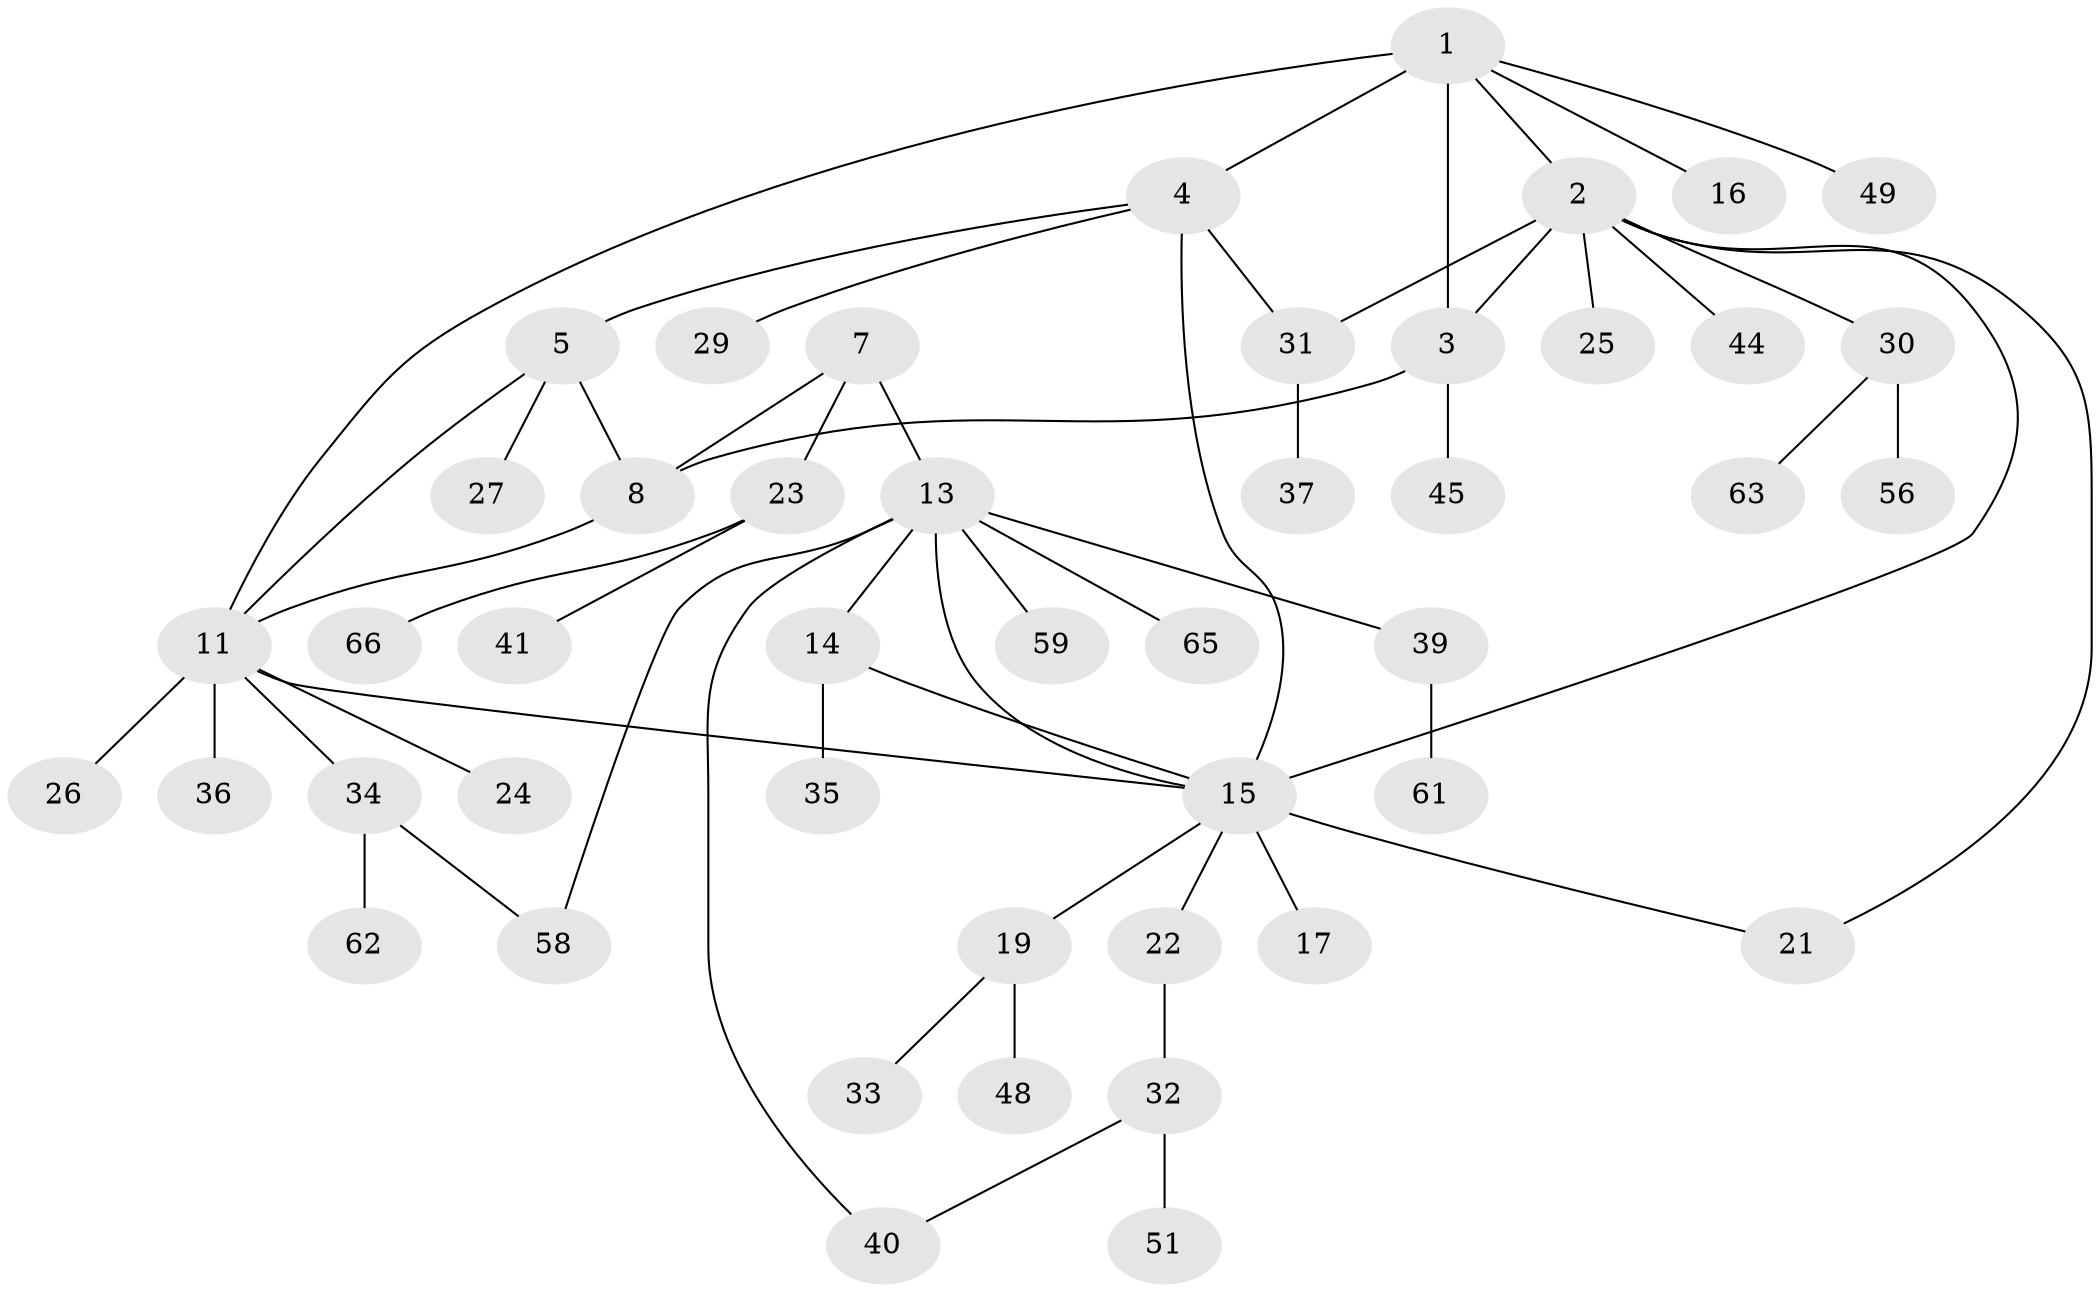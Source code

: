 // Generated by graph-tools (version 1.1) at 2025/24/03/03/25 07:24:16]
// undirected, 46 vertices, 57 edges
graph export_dot {
graph [start="1"]
  node [color=gray90,style=filled];
  1 [super="+10"];
  2 [super="+20"];
  3 [super="+43"];
  4 [super="+38"];
  5 [super="+6"];
  7 [super="+9"];
  8 [super="+64"];
  11 [super="+12"];
  13 [super="+57"];
  14;
  15 [super="+18"];
  16;
  17;
  19 [super="+28"];
  21 [super="+42"];
  22 [super="+55"];
  23 [super="+50"];
  24 [super="+53"];
  25;
  26;
  27;
  29;
  30 [super="+47"];
  31;
  32 [super="+52"];
  33;
  34 [super="+54"];
  35 [super="+60"];
  36;
  37 [super="+46"];
  39;
  40;
  41;
  44;
  45;
  48;
  49;
  51;
  56;
  58;
  59;
  61;
  62;
  63;
  65;
  66;
  1 -- 2;
  1 -- 3;
  1 -- 4;
  1 -- 16;
  1 -- 11 [weight=2];
  1 -- 49;
  2 -- 3;
  2 -- 15;
  2 -- 21;
  2 -- 30;
  2 -- 31;
  2 -- 44;
  2 -- 25;
  3 -- 8;
  3 -- 45;
  4 -- 5 [weight=2];
  4 -- 15 [weight=2];
  4 -- 29;
  4 -- 31;
  5 -- 8;
  5 -- 27;
  5 -- 11;
  7 -- 8 [weight=2];
  7 -- 13;
  7 -- 23;
  8 -- 11;
  11 -- 15;
  11 -- 24;
  11 -- 34;
  11 -- 26;
  11 -- 36;
  13 -- 14;
  13 -- 15;
  13 -- 39;
  13 -- 58;
  13 -- 59;
  13 -- 65;
  13 -- 40;
  14 -- 15;
  14 -- 35;
  15 -- 17;
  15 -- 19;
  15 -- 22;
  15 -- 21;
  19 -- 48;
  19 -- 33;
  22 -- 32;
  23 -- 41;
  23 -- 66;
  30 -- 56;
  30 -- 63;
  31 -- 37;
  32 -- 40;
  32 -- 51;
  34 -- 58;
  34 -- 62;
  39 -- 61;
}
